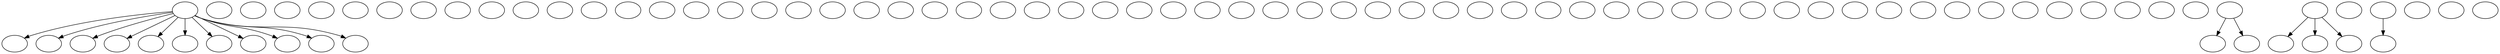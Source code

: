 digraph G {
0 [label=""];
1 [label=""];
2 [label=""];
3 [label=""];
4 [label=""];
5 [label=""];
6 [label=""];
7 [label=""];
8 [label=""];
9 [label=""];
10 [label=""];
11 [label=""];
12 [label=""];
13 [label=""];
14 [label=""];
15 [label=""];
16 [label=""];
17 [label=""];
18 [label=""];
19 [label=""];
20 [label=""];
21 [label=""];
22 [label=""];
23 [label=""];
24 [label=""];
25 [label=""];
26 [label=""];
27 [label=""];
28 [label=""];
29 [label=""];
30 [label=""];
31 [label=""];
32 [label=""];
33 [label=""];
34 [label=""];
35 [label=""];
36 [label=""];
37 [label=""];
38 [label=""];
39 [label=""];
40 [label=""];
41 [label=""];
42 [label=""];
43 [label=""];
44 [label=""];
45 [label=""];
46 [label=""];
47 [label=""];
48 [label=""];
49 [label=""];
50 [label=""];
51 [label=""];
52 [label=""];
53 [label=""];
54 [label=""];
55 [label=""];
56 [label=""];
57 [label=""];
58 [label=""];
59 [label=""];
60 [label=""];
61 [label=""];
62 [label=""];
63 [label=""];
64 [label=""];
65 [label=""];
66 [label=""];
67 [label=""];
68 [label=""];
69 [label=""];
70 [label=""];
71 [label=""];
72 [label=""];
73 [label=""];
74 [label=""];
75 [label=""];
76 [label=""];
77 [label=""];
78 [label=""];
79 [label=""];
80 [label=""];
81 [label=""];
82 [label=""];
83 [label=""];
0->1 ;
0->2 ;
0->3 ;
0->4 ;
0->5 ;
0->6 ;
0->7 ;
0->8 ;
0->9 ;
0->10 ;
0->11 ;
71->72 ;
71->73 ;
74->75 ;
74->76 ;
74->77 ;
79->80 ;
}
